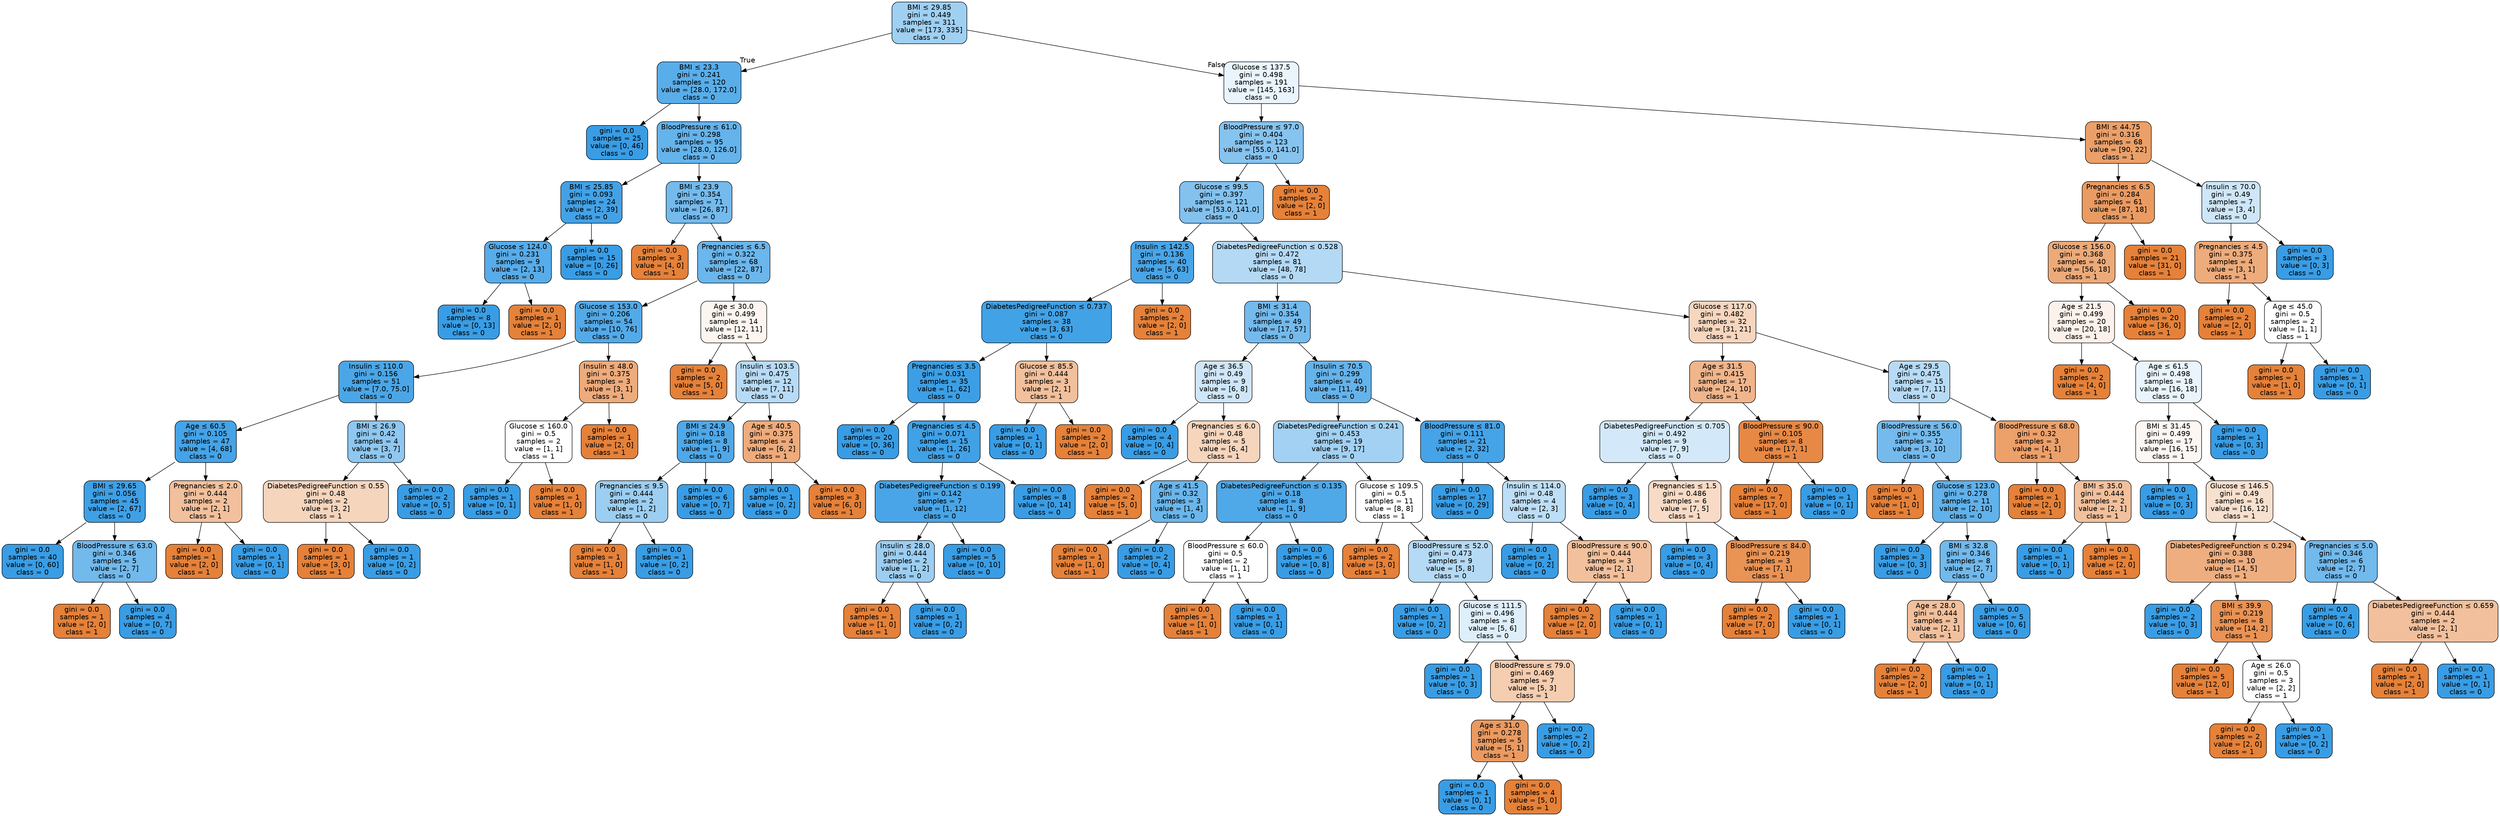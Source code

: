 digraph Tree {
node [shape=box, style="filled, rounded", color="black", fontname="helvetica"] ;
edge [fontname="helvetica"] ;
0 [label=<BMI &le; 29.85<br/>gini = 0.449<br/>samples = 311<br/>value = [173, 335]<br/>class = 0>, fillcolor="#9fd0f2"] ;
1 [label=<BMI &le; 23.3<br/>gini = 0.241<br/>samples = 120<br/>value = [28.0, 172.0]<br/>class = 0>, fillcolor="#59ade9"] ;
0 -> 1 [labeldistance=2.5, labelangle=45, headlabel="True"] ;
2 [label=<gini = 0.0<br/>samples = 25<br/>value = [0, 46]<br/>class = 0>, fillcolor="#399de5"] ;
1 -> 2 ;
3 [label=<BloodPressure &le; 61.0<br/>gini = 0.298<br/>samples = 95<br/>value = [28.0, 126.0]<br/>class = 0>, fillcolor="#65b3eb"] ;
1 -> 3 ;
4 [label=<BMI &le; 25.85<br/>gini = 0.093<br/>samples = 24<br/>value = [2, 39]<br/>class = 0>, fillcolor="#43a2e6"] ;
3 -> 4 ;
5 [label=<Glucose &le; 124.0<br/>gini = 0.231<br/>samples = 9<br/>value = [2, 13]<br/>class = 0>, fillcolor="#57ace9"] ;
4 -> 5 ;
6 [label=<gini = 0.0<br/>samples = 8<br/>value = [0, 13]<br/>class = 0>, fillcolor="#399de5"] ;
5 -> 6 ;
7 [label=<gini = 0.0<br/>samples = 1<br/>value = [2, 0]<br/>class = 1>, fillcolor="#e58139"] ;
5 -> 7 ;
8 [label=<gini = 0.0<br/>samples = 15<br/>value = [0, 26]<br/>class = 0>, fillcolor="#399de5"] ;
4 -> 8 ;
9 [label=<BMI &le; 23.9<br/>gini = 0.354<br/>samples = 71<br/>value = [26, 87]<br/>class = 0>, fillcolor="#74baed"] ;
3 -> 9 ;
10 [label=<gini = 0.0<br/>samples = 3<br/>value = [4, 0]<br/>class = 1>, fillcolor="#e58139"] ;
9 -> 10 ;
11 [label=<Pregnancies &le; 6.5<br/>gini = 0.322<br/>samples = 68<br/>value = [22, 87]<br/>class = 0>, fillcolor="#6bb6ec"] ;
9 -> 11 ;
12 [label=<Glucose &le; 153.0<br/>gini = 0.206<br/>samples = 54<br/>value = [10, 76]<br/>class = 0>, fillcolor="#53aae8"] ;
11 -> 12 ;
13 [label=<Insulin &le; 110.0<br/>gini = 0.156<br/>samples = 51<br/>value = [7.0, 75.0]<br/>class = 0>, fillcolor="#4ba6e7"] ;
12 -> 13 ;
14 [label=<Age &le; 60.5<br/>gini = 0.105<br/>samples = 47<br/>value = [4, 68]<br/>class = 0>, fillcolor="#45a3e7"] ;
13 -> 14 ;
15 [label=<BMI &le; 29.65<br/>gini = 0.056<br/>samples = 45<br/>value = [2, 67]<br/>class = 0>, fillcolor="#3fa0e6"] ;
14 -> 15 ;
16 [label=<gini = 0.0<br/>samples = 40<br/>value = [0, 60]<br/>class = 0>, fillcolor="#399de5"] ;
15 -> 16 ;
17 [label=<BloodPressure &le; 63.0<br/>gini = 0.346<br/>samples = 5<br/>value = [2, 7]<br/>class = 0>, fillcolor="#72b9ec"] ;
15 -> 17 ;
18 [label=<gini = 0.0<br/>samples = 1<br/>value = [2, 0]<br/>class = 1>, fillcolor="#e58139"] ;
17 -> 18 ;
19 [label=<gini = 0.0<br/>samples = 4<br/>value = [0, 7]<br/>class = 0>, fillcolor="#399de5"] ;
17 -> 19 ;
20 [label=<Pregnancies &le; 2.0<br/>gini = 0.444<br/>samples = 2<br/>value = [2, 1]<br/>class = 1>, fillcolor="#f2c09c"] ;
14 -> 20 ;
21 [label=<gini = 0.0<br/>samples = 1<br/>value = [2, 0]<br/>class = 1>, fillcolor="#e58139"] ;
20 -> 21 ;
22 [label=<gini = 0.0<br/>samples = 1<br/>value = [0, 1]<br/>class = 0>, fillcolor="#399de5"] ;
20 -> 22 ;
23 [label=<BMI &le; 26.9<br/>gini = 0.42<br/>samples = 4<br/>value = [3, 7]<br/>class = 0>, fillcolor="#8ec7f0"] ;
13 -> 23 ;
24 [label=<DiabetesPedigreeFunction &le; 0.55<br/>gini = 0.48<br/>samples = 2<br/>value = [3, 2]<br/>class = 1>, fillcolor="#f6d5bd"] ;
23 -> 24 ;
25 [label=<gini = 0.0<br/>samples = 1<br/>value = [3, 0]<br/>class = 1>, fillcolor="#e58139"] ;
24 -> 25 ;
26 [label=<gini = 0.0<br/>samples = 1<br/>value = [0, 2]<br/>class = 0>, fillcolor="#399de5"] ;
24 -> 26 ;
27 [label=<gini = 0.0<br/>samples = 2<br/>value = [0, 5]<br/>class = 0>, fillcolor="#399de5"] ;
23 -> 27 ;
28 [label=<Insulin &le; 48.0<br/>gini = 0.375<br/>samples = 3<br/>value = [3, 1]<br/>class = 1>, fillcolor="#eeab7b"] ;
12 -> 28 ;
29 [label=<Glucose &le; 160.0<br/>gini = 0.5<br/>samples = 2<br/>value = [1, 1]<br/>class = 1>, fillcolor="#ffffff"] ;
28 -> 29 ;
30 [label=<gini = 0.0<br/>samples = 1<br/>value = [0, 1]<br/>class = 0>, fillcolor="#399de5"] ;
29 -> 30 ;
31 [label=<gini = 0.0<br/>samples = 1<br/>value = [1, 0]<br/>class = 1>, fillcolor="#e58139"] ;
29 -> 31 ;
32 [label=<gini = 0.0<br/>samples = 1<br/>value = [2, 0]<br/>class = 1>, fillcolor="#e58139"] ;
28 -> 32 ;
33 [label=<Age &le; 30.0<br/>gini = 0.499<br/>samples = 14<br/>value = [12, 11]<br/>class = 1>, fillcolor="#fdf5ef"] ;
11 -> 33 ;
34 [label=<gini = 0.0<br/>samples = 2<br/>value = [5, 0]<br/>class = 1>, fillcolor="#e58139"] ;
33 -> 34 ;
35 [label=<Insulin &le; 103.5<br/>gini = 0.475<br/>samples = 12<br/>value = [7, 11]<br/>class = 0>, fillcolor="#b7dbf6"] ;
33 -> 35 ;
36 [label=<BMI &le; 24.9<br/>gini = 0.18<br/>samples = 8<br/>value = [1, 9]<br/>class = 0>, fillcolor="#4fa8e8"] ;
35 -> 36 ;
37 [label=<Pregnancies &le; 9.5<br/>gini = 0.444<br/>samples = 2<br/>value = [1, 2]<br/>class = 0>, fillcolor="#9ccef2"] ;
36 -> 37 ;
38 [label=<gini = 0.0<br/>samples = 1<br/>value = [1, 0]<br/>class = 1>, fillcolor="#e58139"] ;
37 -> 38 ;
39 [label=<gini = 0.0<br/>samples = 1<br/>value = [0, 2]<br/>class = 0>, fillcolor="#399de5"] ;
37 -> 39 ;
40 [label=<gini = 0.0<br/>samples = 6<br/>value = [0, 7]<br/>class = 0>, fillcolor="#399de5"] ;
36 -> 40 ;
41 [label=<Age &le; 40.5<br/>gini = 0.375<br/>samples = 4<br/>value = [6, 2]<br/>class = 1>, fillcolor="#eeab7b"] ;
35 -> 41 ;
42 [label=<gini = 0.0<br/>samples = 1<br/>value = [0, 2]<br/>class = 0>, fillcolor="#399de5"] ;
41 -> 42 ;
43 [label=<gini = 0.0<br/>samples = 3<br/>value = [6, 0]<br/>class = 1>, fillcolor="#e58139"] ;
41 -> 43 ;
44 [label=<Glucose &le; 137.5<br/>gini = 0.498<br/>samples = 191<br/>value = [145, 163]<br/>class = 0>, fillcolor="#e9f4fc"] ;
0 -> 44 [labeldistance=2.5, labelangle=-45, headlabel="False"] ;
45 [label=<BloodPressure &le; 97.0<br/>gini = 0.404<br/>samples = 123<br/>value = [55.0, 141.0]<br/>class = 0>, fillcolor="#86c3ef"] ;
44 -> 45 ;
46 [label=<Glucose &le; 99.5<br/>gini = 0.397<br/>samples = 121<br/>value = [53.0, 141.0]<br/>class = 0>, fillcolor="#83c2ef"] ;
45 -> 46 ;
47 [label=<Insulin &le; 142.5<br/>gini = 0.136<br/>samples = 40<br/>value = [5, 63]<br/>class = 0>, fillcolor="#49a5e7"] ;
46 -> 47 ;
48 [label=<DiabetesPedigreeFunction &le; 0.737<br/>gini = 0.087<br/>samples = 38<br/>value = [3, 63]<br/>class = 0>, fillcolor="#42a2e6"] ;
47 -> 48 ;
49 [label=<Pregnancies &le; 3.5<br/>gini = 0.031<br/>samples = 35<br/>value = [1, 62]<br/>class = 0>, fillcolor="#3c9fe5"] ;
48 -> 49 ;
50 [label=<gini = 0.0<br/>samples = 20<br/>value = [0, 36]<br/>class = 0>, fillcolor="#399de5"] ;
49 -> 50 ;
51 [label=<Pregnancies &le; 4.5<br/>gini = 0.071<br/>samples = 15<br/>value = [1, 26]<br/>class = 0>, fillcolor="#41a1e6"] ;
49 -> 51 ;
52 [label=<DiabetesPedigreeFunction &le; 0.199<br/>gini = 0.142<br/>samples = 7<br/>value = [1, 12]<br/>class = 0>, fillcolor="#49a5e7"] ;
51 -> 52 ;
53 [label=<Insulin &le; 28.0<br/>gini = 0.444<br/>samples = 2<br/>value = [1, 2]<br/>class = 0>, fillcolor="#9ccef2"] ;
52 -> 53 ;
54 [label=<gini = 0.0<br/>samples = 1<br/>value = [1, 0]<br/>class = 1>, fillcolor="#e58139"] ;
53 -> 54 ;
55 [label=<gini = 0.0<br/>samples = 1<br/>value = [0, 2]<br/>class = 0>, fillcolor="#399de5"] ;
53 -> 55 ;
56 [label=<gini = 0.0<br/>samples = 5<br/>value = [0, 10]<br/>class = 0>, fillcolor="#399de5"] ;
52 -> 56 ;
57 [label=<gini = 0.0<br/>samples = 8<br/>value = [0, 14]<br/>class = 0>, fillcolor="#399de5"] ;
51 -> 57 ;
58 [label=<Glucose &le; 85.5<br/>gini = 0.444<br/>samples = 3<br/>value = [2, 1]<br/>class = 1>, fillcolor="#f2c09c"] ;
48 -> 58 ;
59 [label=<gini = 0.0<br/>samples = 1<br/>value = [0, 1]<br/>class = 0>, fillcolor="#399de5"] ;
58 -> 59 ;
60 [label=<gini = 0.0<br/>samples = 2<br/>value = [2, 0]<br/>class = 1>, fillcolor="#e58139"] ;
58 -> 60 ;
61 [label=<gini = 0.0<br/>samples = 2<br/>value = [2, 0]<br/>class = 1>, fillcolor="#e58139"] ;
47 -> 61 ;
62 [label=<DiabetesPedigreeFunction &le; 0.528<br/>gini = 0.472<br/>samples = 81<br/>value = [48, 78]<br/>class = 0>, fillcolor="#b3d9f5"] ;
46 -> 62 ;
63 [label=<BMI &le; 31.4<br/>gini = 0.354<br/>samples = 49<br/>value = [17, 57]<br/>class = 0>, fillcolor="#74baed"] ;
62 -> 63 ;
64 [label=<Age &le; 36.5<br/>gini = 0.49<br/>samples = 9<br/>value = [6, 8]<br/>class = 0>, fillcolor="#cee6f8"] ;
63 -> 64 ;
65 [label=<gini = 0.0<br/>samples = 4<br/>value = [0, 4]<br/>class = 0>, fillcolor="#399de5"] ;
64 -> 65 ;
66 [label=<Pregnancies &le; 6.0<br/>gini = 0.48<br/>samples = 5<br/>value = [6, 4]<br/>class = 1>, fillcolor="#f6d5bd"] ;
64 -> 66 ;
67 [label=<gini = 0.0<br/>samples = 2<br/>value = [5, 0]<br/>class = 1>, fillcolor="#e58139"] ;
66 -> 67 ;
68 [label=<Age &le; 41.5<br/>gini = 0.32<br/>samples = 3<br/>value = [1, 4]<br/>class = 0>, fillcolor="#6ab6ec"] ;
66 -> 68 ;
69 [label=<gini = 0.0<br/>samples = 1<br/>value = [1, 0]<br/>class = 1>, fillcolor="#e58139"] ;
68 -> 69 ;
70 [label=<gini = 0.0<br/>samples = 2<br/>value = [0, 4]<br/>class = 0>, fillcolor="#399de5"] ;
68 -> 70 ;
71 [label=<Insulin &le; 70.5<br/>gini = 0.299<br/>samples = 40<br/>value = [11, 49]<br/>class = 0>, fillcolor="#65b3eb"] ;
63 -> 71 ;
72 [label=<DiabetesPedigreeFunction &le; 0.241<br/>gini = 0.453<br/>samples = 19<br/>value = [9, 17]<br/>class = 0>, fillcolor="#a2d1f3"] ;
71 -> 72 ;
73 [label=<DiabetesPedigreeFunction &le; 0.135<br/>gini = 0.18<br/>samples = 8<br/>value = [1, 9]<br/>class = 0>, fillcolor="#4fa8e8"] ;
72 -> 73 ;
74 [label=<BloodPressure &le; 60.0<br/>gini = 0.5<br/>samples = 2<br/>value = [1, 1]<br/>class = 1>, fillcolor="#ffffff"] ;
73 -> 74 ;
75 [label=<gini = 0.0<br/>samples = 1<br/>value = [1, 0]<br/>class = 1>, fillcolor="#e58139"] ;
74 -> 75 ;
76 [label=<gini = 0.0<br/>samples = 1<br/>value = [0, 1]<br/>class = 0>, fillcolor="#399de5"] ;
74 -> 76 ;
77 [label=<gini = 0.0<br/>samples = 6<br/>value = [0, 8]<br/>class = 0>, fillcolor="#399de5"] ;
73 -> 77 ;
78 [label=<Glucose &le; 109.5<br/>gini = 0.5<br/>samples = 11<br/>value = [8, 8]<br/>class = 1>, fillcolor="#ffffff"] ;
72 -> 78 ;
79 [label=<gini = 0.0<br/>samples = 2<br/>value = [3, 0]<br/>class = 1>, fillcolor="#e58139"] ;
78 -> 79 ;
80 [label=<BloodPressure &le; 52.0<br/>gini = 0.473<br/>samples = 9<br/>value = [5, 8]<br/>class = 0>, fillcolor="#b5daf5"] ;
78 -> 80 ;
81 [label=<gini = 0.0<br/>samples = 1<br/>value = [0, 2]<br/>class = 0>, fillcolor="#399de5"] ;
80 -> 81 ;
82 [label=<Glucose &le; 111.5<br/>gini = 0.496<br/>samples = 8<br/>value = [5, 6]<br/>class = 0>, fillcolor="#deeffb"] ;
80 -> 82 ;
83 [label=<gini = 0.0<br/>samples = 1<br/>value = [0, 3]<br/>class = 0>, fillcolor="#399de5"] ;
82 -> 83 ;
84 [label=<BloodPressure &le; 79.0<br/>gini = 0.469<br/>samples = 7<br/>value = [5, 3]<br/>class = 1>, fillcolor="#f5cdb0"] ;
82 -> 84 ;
85 [label=<Age &le; 31.0<br/>gini = 0.278<br/>samples = 5<br/>value = [5, 1]<br/>class = 1>, fillcolor="#ea9a61"] ;
84 -> 85 ;
86 [label=<gini = 0.0<br/>samples = 1<br/>value = [0, 1]<br/>class = 0>, fillcolor="#399de5"] ;
85 -> 86 ;
87 [label=<gini = 0.0<br/>samples = 4<br/>value = [5, 0]<br/>class = 1>, fillcolor="#e58139"] ;
85 -> 87 ;
88 [label=<gini = 0.0<br/>samples = 2<br/>value = [0, 2]<br/>class = 0>, fillcolor="#399de5"] ;
84 -> 88 ;
89 [label=<BloodPressure &le; 81.0<br/>gini = 0.111<br/>samples = 21<br/>value = [2, 32]<br/>class = 0>, fillcolor="#45a3e7"] ;
71 -> 89 ;
90 [label=<gini = 0.0<br/>samples = 17<br/>value = [0, 29]<br/>class = 0>, fillcolor="#399de5"] ;
89 -> 90 ;
91 [label=<Insulin &le; 114.0<br/>gini = 0.48<br/>samples = 4<br/>value = [2, 3]<br/>class = 0>, fillcolor="#bddef6"] ;
89 -> 91 ;
92 [label=<gini = 0.0<br/>samples = 1<br/>value = [0, 2]<br/>class = 0>, fillcolor="#399de5"] ;
91 -> 92 ;
93 [label=<BloodPressure &le; 90.0<br/>gini = 0.444<br/>samples = 3<br/>value = [2, 1]<br/>class = 1>, fillcolor="#f2c09c"] ;
91 -> 93 ;
94 [label=<gini = 0.0<br/>samples = 2<br/>value = [2, 0]<br/>class = 1>, fillcolor="#e58139"] ;
93 -> 94 ;
95 [label=<gini = 0.0<br/>samples = 1<br/>value = [0, 1]<br/>class = 0>, fillcolor="#399de5"] ;
93 -> 95 ;
96 [label=<Glucose &le; 117.0<br/>gini = 0.482<br/>samples = 32<br/>value = [31, 21]<br/>class = 1>, fillcolor="#f7d6bf"] ;
62 -> 96 ;
97 [label=<Age &le; 31.5<br/>gini = 0.415<br/>samples = 17<br/>value = [24, 10]<br/>class = 1>, fillcolor="#f0b58b"] ;
96 -> 97 ;
98 [label=<DiabetesPedigreeFunction &le; 0.705<br/>gini = 0.492<br/>samples = 9<br/>value = [7, 9]<br/>class = 0>, fillcolor="#d3e9f9"] ;
97 -> 98 ;
99 [label=<gini = 0.0<br/>samples = 3<br/>value = [0, 4]<br/>class = 0>, fillcolor="#399de5"] ;
98 -> 99 ;
100 [label=<Pregnancies &le; 1.5<br/>gini = 0.486<br/>samples = 6<br/>value = [7, 5]<br/>class = 1>, fillcolor="#f8dbc6"] ;
98 -> 100 ;
101 [label=<gini = 0.0<br/>samples = 3<br/>value = [0, 4]<br/>class = 0>, fillcolor="#399de5"] ;
100 -> 101 ;
102 [label=<BloodPressure &le; 84.0<br/>gini = 0.219<br/>samples = 3<br/>value = [7, 1]<br/>class = 1>, fillcolor="#e99355"] ;
100 -> 102 ;
103 [label=<gini = 0.0<br/>samples = 2<br/>value = [7, 0]<br/>class = 1>, fillcolor="#e58139"] ;
102 -> 103 ;
104 [label=<gini = 0.0<br/>samples = 1<br/>value = [0, 1]<br/>class = 0>, fillcolor="#399de5"] ;
102 -> 104 ;
105 [label=<BloodPressure &le; 90.0<br/>gini = 0.105<br/>samples = 8<br/>value = [17, 1]<br/>class = 1>, fillcolor="#e78845"] ;
97 -> 105 ;
106 [label=<gini = 0.0<br/>samples = 7<br/>value = [17, 0]<br/>class = 1>, fillcolor="#e58139"] ;
105 -> 106 ;
107 [label=<gini = 0.0<br/>samples = 1<br/>value = [0, 1]<br/>class = 0>, fillcolor="#399de5"] ;
105 -> 107 ;
108 [label=<Age &le; 29.5<br/>gini = 0.475<br/>samples = 15<br/>value = [7, 11]<br/>class = 0>, fillcolor="#b7dbf6"] ;
96 -> 108 ;
109 [label=<BloodPressure &le; 56.0<br/>gini = 0.355<br/>samples = 12<br/>value = [3, 10]<br/>class = 0>, fillcolor="#74baed"] ;
108 -> 109 ;
110 [label=<gini = 0.0<br/>samples = 1<br/>value = [1, 0]<br/>class = 1>, fillcolor="#e58139"] ;
109 -> 110 ;
111 [label=<Glucose &le; 123.0<br/>gini = 0.278<br/>samples = 11<br/>value = [2, 10]<br/>class = 0>, fillcolor="#61b1ea"] ;
109 -> 111 ;
112 [label=<gini = 0.0<br/>samples = 3<br/>value = [0, 3]<br/>class = 0>, fillcolor="#399de5"] ;
111 -> 112 ;
113 [label=<BMI &le; 32.8<br/>gini = 0.346<br/>samples = 8<br/>value = [2, 7]<br/>class = 0>, fillcolor="#72b9ec"] ;
111 -> 113 ;
114 [label=<Age &le; 28.0<br/>gini = 0.444<br/>samples = 3<br/>value = [2, 1]<br/>class = 1>, fillcolor="#f2c09c"] ;
113 -> 114 ;
115 [label=<gini = 0.0<br/>samples = 2<br/>value = [2, 0]<br/>class = 1>, fillcolor="#e58139"] ;
114 -> 115 ;
116 [label=<gini = 0.0<br/>samples = 1<br/>value = [0, 1]<br/>class = 0>, fillcolor="#399de5"] ;
114 -> 116 ;
117 [label=<gini = 0.0<br/>samples = 5<br/>value = [0, 6]<br/>class = 0>, fillcolor="#399de5"] ;
113 -> 117 ;
118 [label=<BloodPressure &le; 68.0<br/>gini = 0.32<br/>samples = 3<br/>value = [4, 1]<br/>class = 1>, fillcolor="#eca06a"] ;
108 -> 118 ;
119 [label=<gini = 0.0<br/>samples = 1<br/>value = [2, 0]<br/>class = 1>, fillcolor="#e58139"] ;
118 -> 119 ;
120 [label=<BMI &le; 35.0<br/>gini = 0.444<br/>samples = 2<br/>value = [2, 1]<br/>class = 1>, fillcolor="#f2c09c"] ;
118 -> 120 ;
121 [label=<gini = 0.0<br/>samples = 1<br/>value = [0, 1]<br/>class = 0>, fillcolor="#399de5"] ;
120 -> 121 ;
122 [label=<gini = 0.0<br/>samples = 1<br/>value = [2, 0]<br/>class = 1>, fillcolor="#e58139"] ;
120 -> 122 ;
123 [label=<gini = 0.0<br/>samples = 2<br/>value = [2, 0]<br/>class = 1>, fillcolor="#e58139"] ;
45 -> 123 ;
124 [label=<BMI &le; 44.75<br/>gini = 0.316<br/>samples = 68<br/>value = [90, 22]<br/>class = 1>, fillcolor="#eba069"] ;
44 -> 124 ;
125 [label=<Pregnancies &le; 6.5<br/>gini = 0.284<br/>samples = 61<br/>value = [87, 18]<br/>class = 1>, fillcolor="#ea9b62"] ;
124 -> 125 ;
126 [label=<Glucose &le; 156.0<br/>gini = 0.368<br/>samples = 40<br/>value = [56, 18]<br/>class = 1>, fillcolor="#edaa79"] ;
125 -> 126 ;
127 [label=<Age &le; 21.5<br/>gini = 0.499<br/>samples = 20<br/>value = [20, 18]<br/>class = 1>, fillcolor="#fcf2eb"] ;
126 -> 127 ;
128 [label=<gini = 0.0<br/>samples = 2<br/>value = [4, 0]<br/>class = 1>, fillcolor="#e58139"] ;
127 -> 128 ;
129 [label=<Age &le; 61.5<br/>gini = 0.498<br/>samples = 18<br/>value = [16, 18]<br/>class = 0>, fillcolor="#e9f4fc"] ;
127 -> 129 ;
130 [label=<BMI &le; 31.45<br/>gini = 0.499<br/>samples = 17<br/>value = [16, 15]<br/>class = 1>, fillcolor="#fdf7f3"] ;
129 -> 130 ;
131 [label=<gini = 0.0<br/>samples = 1<br/>value = [0, 3]<br/>class = 0>, fillcolor="#399de5"] ;
130 -> 131 ;
132 [label=<Glucose &le; 146.5<br/>gini = 0.49<br/>samples = 16<br/>value = [16, 12]<br/>class = 1>, fillcolor="#f8e0ce"] ;
130 -> 132 ;
133 [label=<DiabetesPedigreeFunction &le; 0.294<br/>gini = 0.388<br/>samples = 10<br/>value = [14, 5]<br/>class = 1>, fillcolor="#eeae80"] ;
132 -> 133 ;
134 [label=<gini = 0.0<br/>samples = 2<br/>value = [0, 3]<br/>class = 0>, fillcolor="#399de5"] ;
133 -> 134 ;
135 [label=<BMI &le; 39.9<br/>gini = 0.219<br/>samples = 8<br/>value = [14, 2]<br/>class = 1>, fillcolor="#e99355"] ;
133 -> 135 ;
136 [label=<gini = 0.0<br/>samples = 5<br/>value = [12, 0]<br/>class = 1>, fillcolor="#e58139"] ;
135 -> 136 ;
137 [label=<Age &le; 26.0<br/>gini = 0.5<br/>samples = 3<br/>value = [2, 2]<br/>class = 1>, fillcolor="#ffffff"] ;
135 -> 137 ;
138 [label=<gini = 0.0<br/>samples = 2<br/>value = [2, 0]<br/>class = 1>, fillcolor="#e58139"] ;
137 -> 138 ;
139 [label=<gini = 0.0<br/>samples = 1<br/>value = [0, 2]<br/>class = 0>, fillcolor="#399de5"] ;
137 -> 139 ;
140 [label=<Pregnancies &le; 5.0<br/>gini = 0.346<br/>samples = 6<br/>value = [2, 7]<br/>class = 0>, fillcolor="#72b9ec"] ;
132 -> 140 ;
141 [label=<gini = 0.0<br/>samples = 4<br/>value = [0, 6]<br/>class = 0>, fillcolor="#399de5"] ;
140 -> 141 ;
142 [label=<DiabetesPedigreeFunction &le; 0.659<br/>gini = 0.444<br/>samples = 2<br/>value = [2, 1]<br/>class = 1>, fillcolor="#f2c09c"] ;
140 -> 142 ;
143 [label=<gini = 0.0<br/>samples = 1<br/>value = [2, 0]<br/>class = 1>, fillcolor="#e58139"] ;
142 -> 143 ;
144 [label=<gini = 0.0<br/>samples = 1<br/>value = [0, 1]<br/>class = 0>, fillcolor="#399de5"] ;
142 -> 144 ;
145 [label=<gini = 0.0<br/>samples = 1<br/>value = [0, 3]<br/>class = 0>, fillcolor="#399de5"] ;
129 -> 145 ;
146 [label=<gini = 0.0<br/>samples = 20<br/>value = [36, 0]<br/>class = 1>, fillcolor="#e58139"] ;
126 -> 146 ;
147 [label=<gini = 0.0<br/>samples = 21<br/>value = [31, 0]<br/>class = 1>, fillcolor="#e58139"] ;
125 -> 147 ;
148 [label=<Insulin &le; 70.0<br/>gini = 0.49<br/>samples = 7<br/>value = [3, 4]<br/>class = 0>, fillcolor="#cee6f8"] ;
124 -> 148 ;
149 [label=<Pregnancies &le; 4.5<br/>gini = 0.375<br/>samples = 4<br/>value = [3, 1]<br/>class = 1>, fillcolor="#eeab7b"] ;
148 -> 149 ;
150 [label=<gini = 0.0<br/>samples = 2<br/>value = [2, 0]<br/>class = 1>, fillcolor="#e58139"] ;
149 -> 150 ;
151 [label=<Age &le; 45.0<br/>gini = 0.5<br/>samples = 2<br/>value = [1, 1]<br/>class = 1>, fillcolor="#ffffff"] ;
149 -> 151 ;
152 [label=<gini = 0.0<br/>samples = 1<br/>value = [1, 0]<br/>class = 1>, fillcolor="#e58139"] ;
151 -> 152 ;
153 [label=<gini = 0.0<br/>samples = 1<br/>value = [0, 1]<br/>class = 0>, fillcolor="#399de5"] ;
151 -> 153 ;
154 [label=<gini = 0.0<br/>samples = 3<br/>value = [0, 3]<br/>class = 0>, fillcolor="#399de5"] ;
148 -> 154 ;
}